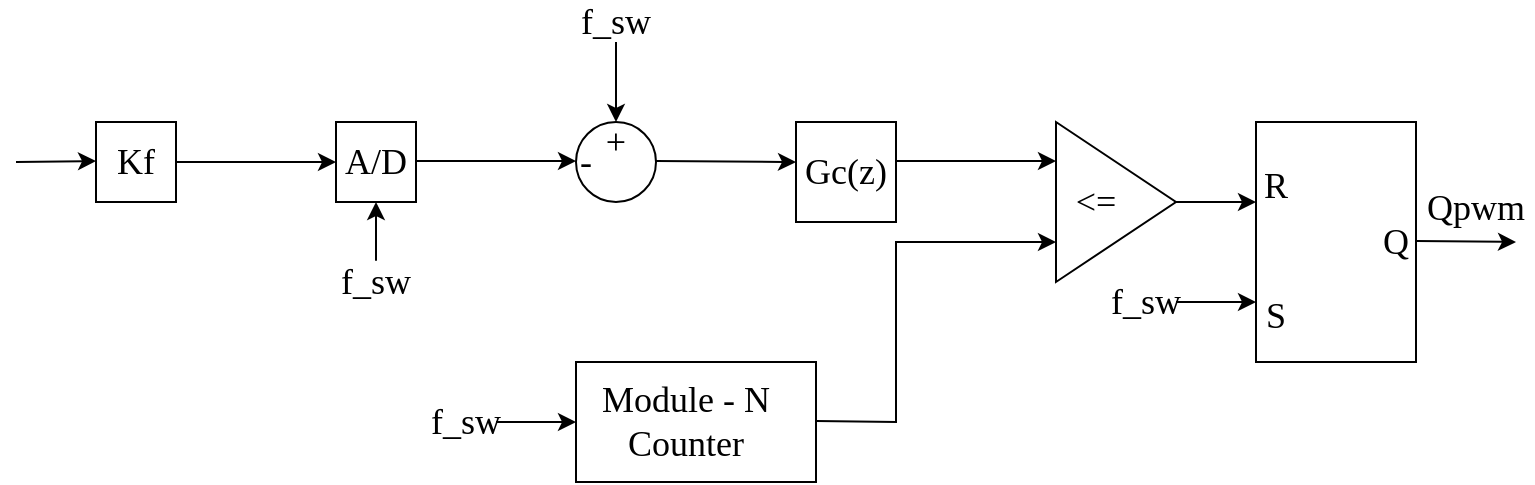 <mxfile version="26.2.14">
  <diagram name="Page-1" id="nNxD41cg3S9l1fnH8BKE">
    <mxGraphModel dx="994" dy="559" grid="1" gridSize="10" guides="1" tooltips="1" connect="1" arrows="1" fold="1" page="1" pageScale="1" pageWidth="850" pageHeight="1100" math="0" shadow="0">
      <root>
        <mxCell id="0" />
        <mxCell id="1" parent="0" />
        <mxCell id="vLn9evmz6AIpQRP5DCHK-1" value="" style="whiteSpace=wrap;html=1;aspect=fixed;fontFamily=palatino;fontSize=18;" vertex="1" parent="1">
          <mxGeometry x="120" y="200" width="40" height="40" as="geometry" />
        </mxCell>
        <mxCell id="vLn9evmz6AIpQRP5DCHK-2" value="" style="whiteSpace=wrap;html=1;aspect=fixed;fontFamily=palatino;fontSize=18;" vertex="1" parent="1">
          <mxGeometry x="240" y="200" width="40" height="40" as="geometry" />
        </mxCell>
        <mxCell id="vLn9evmz6AIpQRP5DCHK-3" value="" style="ellipse;whiteSpace=wrap;html=1;aspect=fixed;fontFamily=palatino;fontSize=18;" vertex="1" parent="1">
          <mxGeometry x="360" y="200" width="40" height="40" as="geometry" />
        </mxCell>
        <mxCell id="vLn9evmz6AIpQRP5DCHK-4" value="" style="whiteSpace=wrap;html=1;aspect=fixed;fontFamily=palatino;fontSize=18;" vertex="1" parent="1">
          <mxGeometry x="470" y="200" width="50" height="50" as="geometry" />
        </mxCell>
        <mxCell id="vLn9evmz6AIpQRP5DCHK-5" value="" style="triangle;whiteSpace=wrap;html=1;fontFamily=palatino;fontSize=18;" vertex="1" parent="1">
          <mxGeometry x="600" y="200" width="60" height="80" as="geometry" />
        </mxCell>
        <mxCell id="vLn9evmz6AIpQRP5DCHK-7" value="" style="rounded=0;whiteSpace=wrap;html=1;fontFamily=palatino;fontSize=18;" vertex="1" parent="1">
          <mxGeometry x="700" y="200" width="80" height="120" as="geometry" />
        </mxCell>
        <mxCell id="vLn9evmz6AIpQRP5DCHK-8" value="" style="rounded=0;whiteSpace=wrap;html=1;fontFamily=palatino;fontSize=18;" vertex="1" parent="1">
          <mxGeometry x="360" y="320" width="120" height="60" as="geometry" />
        </mxCell>
        <mxCell id="vLn9evmz6AIpQRP5DCHK-9" value="" style="endArrow=classic;html=1;rounded=0;entryX=0;entryY=0.5;entryDx=0;entryDy=0;fontFamily=palatino;fontSize=18;" edge="1" parent="1" target="vLn9evmz6AIpQRP5DCHK-2">
          <mxGeometry width="50" height="50" relative="1" as="geometry">
            <mxPoint x="160" y="220" as="sourcePoint" />
            <mxPoint x="210" y="170" as="targetPoint" />
          </mxGeometry>
        </mxCell>
        <mxCell id="vLn9evmz6AIpQRP5DCHK-10" value="" style="endArrow=classic;html=1;rounded=0;entryX=0;entryY=0.5;entryDx=0;entryDy=0;fontFamily=palatino;fontSize=18;" edge="1" parent="1">
          <mxGeometry width="50" height="50" relative="1" as="geometry">
            <mxPoint x="280" y="219.5" as="sourcePoint" />
            <mxPoint x="360" y="219.5" as="targetPoint" />
          </mxGeometry>
        </mxCell>
        <mxCell id="vLn9evmz6AIpQRP5DCHK-11" value="" style="endArrow=classic;html=1;rounded=0;fontFamily=palatino;fontSize=18;" edge="1" parent="1">
          <mxGeometry width="50" height="50" relative="1" as="geometry">
            <mxPoint x="400" y="219.5" as="sourcePoint" />
            <mxPoint x="470" y="220" as="targetPoint" />
          </mxGeometry>
        </mxCell>
        <mxCell id="vLn9evmz6AIpQRP5DCHK-12" value="" style="endArrow=classic;html=1;rounded=0;entryX=0;entryY=0.5;entryDx=0;entryDy=0;fontFamily=palatino;fontSize=18;" edge="1" parent="1">
          <mxGeometry width="50" height="50" relative="1" as="geometry">
            <mxPoint x="520" y="219.5" as="sourcePoint" />
            <mxPoint x="600" y="219.5" as="targetPoint" />
          </mxGeometry>
        </mxCell>
        <mxCell id="vLn9evmz6AIpQRP5DCHK-13" value="" style="endArrow=classic;html=1;rounded=0;fontFamily=palatino;fontSize=18;" edge="1" parent="1">
          <mxGeometry width="50" height="50" relative="1" as="geometry">
            <mxPoint x="660" y="240" as="sourcePoint" />
            <mxPoint x="700" y="240" as="targetPoint" />
          </mxGeometry>
        </mxCell>
        <mxCell id="vLn9evmz6AIpQRP5DCHK-14" value="" style="endArrow=classic;html=1;rounded=0;entryX=0;entryY=0.75;entryDx=0;entryDy=0;fontFamily=palatino;fontSize=18;" edge="1" parent="1" target="vLn9evmz6AIpQRP5DCHK-5">
          <mxGeometry width="50" height="50" relative="1" as="geometry">
            <mxPoint x="480" y="349.5" as="sourcePoint" />
            <mxPoint x="520" y="280" as="targetPoint" />
            <Array as="points">
              <mxPoint x="520" y="350" />
              <mxPoint x="520" y="260" />
            </Array>
          </mxGeometry>
        </mxCell>
        <mxCell id="vLn9evmz6AIpQRP5DCHK-15" value="" style="endArrow=classic;html=1;rounded=0;entryX=0;entryY=0.5;entryDx=0;entryDy=0;fontFamily=palatino;fontSize=18;" edge="1" parent="1">
          <mxGeometry width="50" height="50" relative="1" as="geometry">
            <mxPoint x="80" y="220" as="sourcePoint" />
            <mxPoint x="120" y="219.5" as="targetPoint" />
          </mxGeometry>
        </mxCell>
        <mxCell id="vLn9evmz6AIpQRP5DCHK-16" value="" style="endArrow=classic;html=1;rounded=0;entryX=0;entryY=0.5;entryDx=0;entryDy=0;fontFamily=palatino;fontSize=18;" edge="1" parent="1">
          <mxGeometry width="50" height="50" relative="1" as="geometry">
            <mxPoint x="660" y="290" as="sourcePoint" />
            <mxPoint x="700" y="290" as="targetPoint" />
          </mxGeometry>
        </mxCell>
        <mxCell id="vLn9evmz6AIpQRP5DCHK-17" value="" style="endArrow=classic;html=1;rounded=0;fontFamily=palatino;fontSize=18;" edge="1" parent="1">
          <mxGeometry width="50" height="50" relative="1" as="geometry">
            <mxPoint x="780" y="259.5" as="sourcePoint" />
            <mxPoint x="830" y="260" as="targetPoint" />
          </mxGeometry>
        </mxCell>
        <mxCell id="vLn9evmz6AIpQRP5DCHK-18" value="" style="endArrow=classic;html=1;rounded=0;entryX=0.5;entryY=0;entryDx=0;entryDy=0;fontFamily=palatino;fontSize=18;" edge="1" parent="1" target="vLn9evmz6AIpQRP5DCHK-3">
          <mxGeometry width="50" height="50" relative="1" as="geometry">
            <mxPoint x="380" y="160" as="sourcePoint" />
            <mxPoint x="390" y="160" as="targetPoint" />
          </mxGeometry>
        </mxCell>
        <mxCell id="vLn9evmz6AIpQRP5DCHK-19" value="Kf" style="text;strokeColor=none;align=center;fillColor=none;html=1;verticalAlign=middle;whiteSpace=wrap;rounded=0;fontFamily=palatino;fontSize=18;" vertex="1" parent="1">
          <mxGeometry x="125" y="210" width="30" height="20" as="geometry" />
        </mxCell>
        <mxCell id="vLn9evmz6AIpQRP5DCHK-21" value="A/D" style="text;strokeColor=none;align=center;fillColor=none;html=1;verticalAlign=middle;whiteSpace=wrap;rounded=0;fontFamily=palatino;fontSize=18;" vertex="1" parent="1">
          <mxGeometry x="245" y="210" width="30" height="20" as="geometry" />
        </mxCell>
        <mxCell id="vLn9evmz6AIpQRP5DCHK-22" value="+" style="text;strokeColor=none;align=center;fillColor=none;html=1;verticalAlign=middle;whiteSpace=wrap;rounded=0;fontSize=18;fontFamily=palatino;" vertex="1" parent="1">
          <mxGeometry x="370" y="205" width="20" height="10" as="geometry" />
        </mxCell>
        <mxCell id="vLn9evmz6AIpQRP5DCHK-24" value="-" style="text;strokeColor=none;align=center;fillColor=none;html=1;verticalAlign=middle;whiteSpace=wrap;rounded=0;fontSize=18;fontFamily=palatino;" vertex="1" parent="1">
          <mxGeometry x="360" y="220" width="10" as="geometry" />
        </mxCell>
        <mxCell id="vLn9evmz6AIpQRP5DCHK-27" value="Gc(z)" style="text;strokeColor=none;align=center;fillColor=none;html=1;verticalAlign=middle;whiteSpace=wrap;rounded=0;fontFamily=palatino;fontSize=18;" vertex="1" parent="1">
          <mxGeometry x="475" y="210" width="40" height="30" as="geometry" />
        </mxCell>
        <mxCell id="vLn9evmz6AIpQRP5DCHK-28" value="&amp;lt;=" style="text;strokeColor=none;align=center;fillColor=none;html=1;verticalAlign=middle;whiteSpace=wrap;rounded=0;fontFamily=palatino;fontSize=18;" vertex="1" parent="1">
          <mxGeometry x="610" y="230" width="20" height="20" as="geometry" />
        </mxCell>
        <mxCell id="vLn9evmz6AIpQRP5DCHK-29" value="R&lt;div&gt;&lt;br&gt;&lt;/div&gt;&lt;div&gt;&lt;br&gt;&lt;/div&gt;&lt;div&gt;S&lt;/div&gt;" style="text;strokeColor=none;align=center;fillColor=none;html=1;verticalAlign=middle;whiteSpace=wrap;rounded=0;fontFamily=palatino;fontSize=18;" vertex="1" parent="1">
          <mxGeometry x="680" y="250" width="60" height="30" as="geometry" />
        </mxCell>
        <mxCell id="vLn9evmz6AIpQRP5DCHK-30" value="Q" style="text;strokeColor=none;align=center;fillColor=none;html=1;verticalAlign=middle;whiteSpace=wrap;rounded=0;fontFamily=palatino;fontSize=18;" vertex="1" parent="1">
          <mxGeometry x="760" y="250" width="20" height="20" as="geometry" />
        </mxCell>
        <mxCell id="vLn9evmz6AIpQRP5DCHK-31" value="Qpwm" style="text;strokeColor=none;align=center;fillColor=none;html=1;verticalAlign=middle;whiteSpace=wrap;rounded=0;fontFamily=palatino;fontSize=18;" vertex="1" parent="1">
          <mxGeometry x="790" y="230" width="40" height="25" as="geometry" />
        </mxCell>
        <mxCell id="vLn9evmz6AIpQRP5DCHK-32" value="f_sw" style="text;strokeColor=none;align=center;fillColor=none;html=1;verticalAlign=middle;whiteSpace=wrap;rounded=0;fontFamily=palatino;fontSize=18;" vertex="1" parent="1">
          <mxGeometry x="630" y="280" width="30" height="20" as="geometry" />
        </mxCell>
        <mxCell id="vLn9evmz6AIpQRP5DCHK-33" value="" style="endArrow=classic;html=1;rounded=0;entryX=0;entryY=0.5;entryDx=0;entryDy=0;fontFamily=palatino;fontSize=18;" edge="1" parent="1">
          <mxGeometry width="50" height="50" relative="1" as="geometry">
            <mxPoint x="320" y="350" as="sourcePoint" />
            <mxPoint x="360" y="350" as="targetPoint" />
          </mxGeometry>
        </mxCell>
        <mxCell id="vLn9evmz6AIpQRP5DCHK-34" value="f_sw" style="text;strokeColor=none;align=center;fillColor=none;html=1;verticalAlign=middle;whiteSpace=wrap;rounded=0;fontFamily=palatino;fontSize=18;" vertex="1" parent="1">
          <mxGeometry x="290" y="340" width="30" height="20" as="geometry" />
        </mxCell>
        <mxCell id="vLn9evmz6AIpQRP5DCHK-36" value="f_sw" style="text;strokeColor=none;align=center;fillColor=none;html=1;verticalAlign=middle;whiteSpace=wrap;rounded=0;fontFamily=palatino;fontSize=18;" vertex="1" parent="1">
          <mxGeometry x="245" y="270" width="30" height="20" as="geometry" />
        </mxCell>
        <mxCell id="vLn9evmz6AIpQRP5DCHK-39" value="" style="endArrow=classic;html=1;rounded=0;entryX=0.5;entryY=1;entryDx=0;entryDy=0;fontFamily=palatino;fontSize=18;" edge="1" parent="1" target="vLn9evmz6AIpQRP5DCHK-2">
          <mxGeometry width="50" height="50" relative="1" as="geometry">
            <mxPoint x="260" y="269.35" as="sourcePoint" />
            <mxPoint x="300" y="269.35" as="targetPoint" />
          </mxGeometry>
        </mxCell>
        <mxCell id="vLn9evmz6AIpQRP5DCHK-40" value="f_sw" style="text;strokeColor=none;align=center;fillColor=none;html=1;verticalAlign=middle;whiteSpace=wrap;rounded=0;fontFamily=palatino;fontSize=18;" vertex="1" parent="1">
          <mxGeometry x="365" y="140" width="30" height="20" as="geometry" />
        </mxCell>
        <mxCell id="vLn9evmz6AIpQRP5DCHK-41" value="Module - N&lt;div&gt;Counter&lt;/div&gt;" style="text;strokeColor=none;align=center;fillColor=none;html=1;verticalAlign=middle;whiteSpace=wrap;rounded=0;fontFamily=palatino;fontSize=18;" vertex="1" parent="1">
          <mxGeometry x="370" y="335" width="90" height="30" as="geometry" />
        </mxCell>
      </root>
    </mxGraphModel>
  </diagram>
</mxfile>
